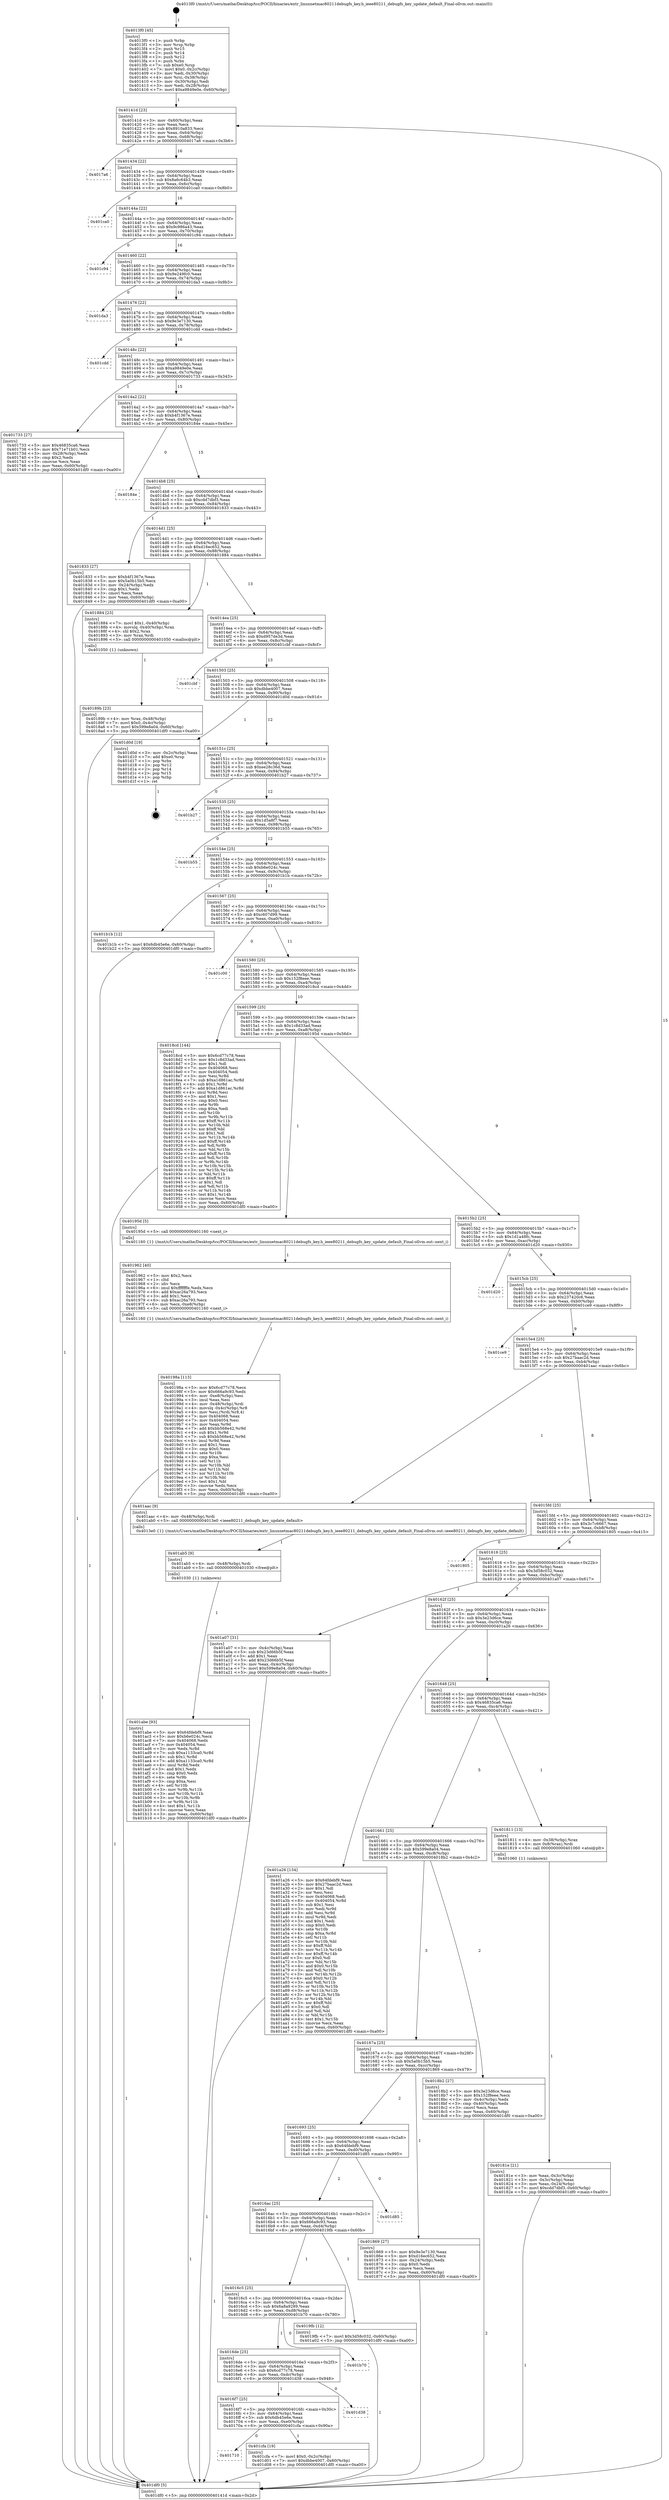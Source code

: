 digraph "0x4013f0" {
  label = "0x4013f0 (/mnt/c/Users/mathe/Desktop/tcc/POCII/binaries/extr_linuxnetmac80211debugfs_key.h_ieee80211_debugfs_key_update_default_Final-ollvm.out::main(0))"
  labelloc = "t"
  node[shape=record]

  Entry [label="",width=0.3,height=0.3,shape=circle,fillcolor=black,style=filled]
  "0x40141d" [label="{
     0x40141d [23]\l
     | [instrs]\l
     &nbsp;&nbsp;0x40141d \<+3\>: mov -0x60(%rbp),%eax\l
     &nbsp;&nbsp;0x401420 \<+2\>: mov %eax,%ecx\l
     &nbsp;&nbsp;0x401422 \<+6\>: sub $0x8910a833,%ecx\l
     &nbsp;&nbsp;0x401428 \<+3\>: mov %eax,-0x64(%rbp)\l
     &nbsp;&nbsp;0x40142b \<+3\>: mov %ecx,-0x68(%rbp)\l
     &nbsp;&nbsp;0x40142e \<+6\>: je 00000000004017a6 \<main+0x3b6\>\l
  }"]
  "0x4017a6" [label="{
     0x4017a6\l
  }", style=dashed]
  "0x401434" [label="{
     0x401434 [22]\l
     | [instrs]\l
     &nbsp;&nbsp;0x401434 \<+5\>: jmp 0000000000401439 \<main+0x49\>\l
     &nbsp;&nbsp;0x401439 \<+3\>: mov -0x64(%rbp),%eax\l
     &nbsp;&nbsp;0x40143c \<+5\>: sub $0x8a6c64b3,%eax\l
     &nbsp;&nbsp;0x401441 \<+3\>: mov %eax,-0x6c(%rbp)\l
     &nbsp;&nbsp;0x401444 \<+6\>: je 0000000000401ca0 \<main+0x8b0\>\l
  }"]
  Exit [label="",width=0.3,height=0.3,shape=circle,fillcolor=black,style=filled,peripheries=2]
  "0x401ca0" [label="{
     0x401ca0\l
  }", style=dashed]
  "0x40144a" [label="{
     0x40144a [22]\l
     | [instrs]\l
     &nbsp;&nbsp;0x40144a \<+5\>: jmp 000000000040144f \<main+0x5f\>\l
     &nbsp;&nbsp;0x40144f \<+3\>: mov -0x64(%rbp),%eax\l
     &nbsp;&nbsp;0x401452 \<+5\>: sub $0x9c986a43,%eax\l
     &nbsp;&nbsp;0x401457 \<+3\>: mov %eax,-0x70(%rbp)\l
     &nbsp;&nbsp;0x40145a \<+6\>: je 0000000000401c94 \<main+0x8a4\>\l
  }"]
  "0x401710" [label="{
     0x401710\l
  }", style=dashed]
  "0x401c94" [label="{
     0x401c94\l
  }", style=dashed]
  "0x401460" [label="{
     0x401460 [22]\l
     | [instrs]\l
     &nbsp;&nbsp;0x401460 \<+5\>: jmp 0000000000401465 \<main+0x75\>\l
     &nbsp;&nbsp;0x401465 \<+3\>: mov -0x64(%rbp),%eax\l
     &nbsp;&nbsp;0x401468 \<+5\>: sub $0x9e249fc0,%eax\l
     &nbsp;&nbsp;0x40146d \<+3\>: mov %eax,-0x74(%rbp)\l
     &nbsp;&nbsp;0x401470 \<+6\>: je 0000000000401da3 \<main+0x9b3\>\l
  }"]
  "0x401cfa" [label="{
     0x401cfa [19]\l
     | [instrs]\l
     &nbsp;&nbsp;0x401cfa \<+7\>: movl $0x0,-0x2c(%rbp)\l
     &nbsp;&nbsp;0x401d01 \<+7\>: movl $0xdbbe4007,-0x60(%rbp)\l
     &nbsp;&nbsp;0x401d08 \<+5\>: jmp 0000000000401df0 \<main+0xa00\>\l
  }"]
  "0x401da3" [label="{
     0x401da3\l
  }", style=dashed]
  "0x401476" [label="{
     0x401476 [22]\l
     | [instrs]\l
     &nbsp;&nbsp;0x401476 \<+5\>: jmp 000000000040147b \<main+0x8b\>\l
     &nbsp;&nbsp;0x40147b \<+3\>: mov -0x64(%rbp),%eax\l
     &nbsp;&nbsp;0x40147e \<+5\>: sub $0x9e3e7130,%eax\l
     &nbsp;&nbsp;0x401483 \<+3\>: mov %eax,-0x78(%rbp)\l
     &nbsp;&nbsp;0x401486 \<+6\>: je 0000000000401cdd \<main+0x8ed\>\l
  }"]
  "0x4016f7" [label="{
     0x4016f7 [25]\l
     | [instrs]\l
     &nbsp;&nbsp;0x4016f7 \<+5\>: jmp 00000000004016fc \<main+0x30c\>\l
     &nbsp;&nbsp;0x4016fc \<+3\>: mov -0x64(%rbp),%eax\l
     &nbsp;&nbsp;0x4016ff \<+5\>: sub $0x6db45e6e,%eax\l
     &nbsp;&nbsp;0x401704 \<+6\>: mov %eax,-0xe0(%rbp)\l
     &nbsp;&nbsp;0x40170a \<+6\>: je 0000000000401cfa \<main+0x90a\>\l
  }"]
  "0x401cdd" [label="{
     0x401cdd\l
  }", style=dashed]
  "0x40148c" [label="{
     0x40148c [22]\l
     | [instrs]\l
     &nbsp;&nbsp;0x40148c \<+5\>: jmp 0000000000401491 \<main+0xa1\>\l
     &nbsp;&nbsp;0x401491 \<+3\>: mov -0x64(%rbp),%eax\l
     &nbsp;&nbsp;0x401494 \<+5\>: sub $0xa9849e0e,%eax\l
     &nbsp;&nbsp;0x401499 \<+3\>: mov %eax,-0x7c(%rbp)\l
     &nbsp;&nbsp;0x40149c \<+6\>: je 0000000000401733 \<main+0x343\>\l
  }"]
  "0x401d38" [label="{
     0x401d38\l
  }", style=dashed]
  "0x401733" [label="{
     0x401733 [27]\l
     | [instrs]\l
     &nbsp;&nbsp;0x401733 \<+5\>: mov $0x46835ca6,%eax\l
     &nbsp;&nbsp;0x401738 \<+5\>: mov $0x71e71b01,%ecx\l
     &nbsp;&nbsp;0x40173d \<+3\>: mov -0x28(%rbp),%edx\l
     &nbsp;&nbsp;0x401740 \<+3\>: cmp $0x2,%edx\l
     &nbsp;&nbsp;0x401743 \<+3\>: cmovne %ecx,%eax\l
     &nbsp;&nbsp;0x401746 \<+3\>: mov %eax,-0x60(%rbp)\l
     &nbsp;&nbsp;0x401749 \<+5\>: jmp 0000000000401df0 \<main+0xa00\>\l
  }"]
  "0x4014a2" [label="{
     0x4014a2 [22]\l
     | [instrs]\l
     &nbsp;&nbsp;0x4014a2 \<+5\>: jmp 00000000004014a7 \<main+0xb7\>\l
     &nbsp;&nbsp;0x4014a7 \<+3\>: mov -0x64(%rbp),%eax\l
     &nbsp;&nbsp;0x4014aa \<+5\>: sub $0xb4f1367e,%eax\l
     &nbsp;&nbsp;0x4014af \<+3\>: mov %eax,-0x80(%rbp)\l
     &nbsp;&nbsp;0x4014b2 \<+6\>: je 000000000040184e \<main+0x45e\>\l
  }"]
  "0x401df0" [label="{
     0x401df0 [5]\l
     | [instrs]\l
     &nbsp;&nbsp;0x401df0 \<+5\>: jmp 000000000040141d \<main+0x2d\>\l
  }"]
  "0x4013f0" [label="{
     0x4013f0 [45]\l
     | [instrs]\l
     &nbsp;&nbsp;0x4013f0 \<+1\>: push %rbp\l
     &nbsp;&nbsp;0x4013f1 \<+3\>: mov %rsp,%rbp\l
     &nbsp;&nbsp;0x4013f4 \<+2\>: push %r15\l
     &nbsp;&nbsp;0x4013f6 \<+2\>: push %r14\l
     &nbsp;&nbsp;0x4013f8 \<+2\>: push %r12\l
     &nbsp;&nbsp;0x4013fa \<+1\>: push %rbx\l
     &nbsp;&nbsp;0x4013fb \<+7\>: sub $0xe0,%rsp\l
     &nbsp;&nbsp;0x401402 \<+7\>: movl $0x0,-0x2c(%rbp)\l
     &nbsp;&nbsp;0x401409 \<+3\>: mov %edi,-0x30(%rbp)\l
     &nbsp;&nbsp;0x40140c \<+4\>: mov %rsi,-0x38(%rbp)\l
     &nbsp;&nbsp;0x401410 \<+3\>: mov -0x30(%rbp),%edi\l
     &nbsp;&nbsp;0x401413 \<+3\>: mov %edi,-0x28(%rbp)\l
     &nbsp;&nbsp;0x401416 \<+7\>: movl $0xa9849e0e,-0x60(%rbp)\l
  }"]
  "0x4016de" [label="{
     0x4016de [25]\l
     | [instrs]\l
     &nbsp;&nbsp;0x4016de \<+5\>: jmp 00000000004016e3 \<main+0x2f3\>\l
     &nbsp;&nbsp;0x4016e3 \<+3\>: mov -0x64(%rbp),%eax\l
     &nbsp;&nbsp;0x4016e6 \<+5\>: sub $0x6cd77c78,%eax\l
     &nbsp;&nbsp;0x4016eb \<+6\>: mov %eax,-0xdc(%rbp)\l
     &nbsp;&nbsp;0x4016f1 \<+6\>: je 0000000000401d38 \<main+0x948\>\l
  }"]
  "0x40184e" [label="{
     0x40184e\l
  }", style=dashed]
  "0x4014b8" [label="{
     0x4014b8 [25]\l
     | [instrs]\l
     &nbsp;&nbsp;0x4014b8 \<+5\>: jmp 00000000004014bd \<main+0xcd\>\l
     &nbsp;&nbsp;0x4014bd \<+3\>: mov -0x64(%rbp),%eax\l
     &nbsp;&nbsp;0x4014c0 \<+5\>: sub $0xcdd7dbf3,%eax\l
     &nbsp;&nbsp;0x4014c5 \<+6\>: mov %eax,-0x84(%rbp)\l
     &nbsp;&nbsp;0x4014cb \<+6\>: je 0000000000401833 \<main+0x443\>\l
  }"]
  "0x401b70" [label="{
     0x401b70\l
  }", style=dashed]
  "0x401833" [label="{
     0x401833 [27]\l
     | [instrs]\l
     &nbsp;&nbsp;0x401833 \<+5\>: mov $0xb4f1367e,%eax\l
     &nbsp;&nbsp;0x401838 \<+5\>: mov $0x5a0b15b5,%ecx\l
     &nbsp;&nbsp;0x40183d \<+3\>: mov -0x24(%rbp),%edx\l
     &nbsp;&nbsp;0x401840 \<+3\>: cmp $0x1,%edx\l
     &nbsp;&nbsp;0x401843 \<+3\>: cmovl %ecx,%eax\l
     &nbsp;&nbsp;0x401846 \<+3\>: mov %eax,-0x60(%rbp)\l
     &nbsp;&nbsp;0x401849 \<+5\>: jmp 0000000000401df0 \<main+0xa00\>\l
  }"]
  "0x4014d1" [label="{
     0x4014d1 [25]\l
     | [instrs]\l
     &nbsp;&nbsp;0x4014d1 \<+5\>: jmp 00000000004014d6 \<main+0xe6\>\l
     &nbsp;&nbsp;0x4014d6 \<+3\>: mov -0x64(%rbp),%eax\l
     &nbsp;&nbsp;0x4014d9 \<+5\>: sub $0xd16ec652,%eax\l
     &nbsp;&nbsp;0x4014de \<+6\>: mov %eax,-0x88(%rbp)\l
     &nbsp;&nbsp;0x4014e4 \<+6\>: je 0000000000401884 \<main+0x494\>\l
  }"]
  "0x401abe" [label="{
     0x401abe [93]\l
     | [instrs]\l
     &nbsp;&nbsp;0x401abe \<+5\>: mov $0x64fdebf9,%eax\l
     &nbsp;&nbsp;0x401ac3 \<+5\>: mov $0xb6e024c,%ecx\l
     &nbsp;&nbsp;0x401ac8 \<+7\>: mov 0x404068,%edx\l
     &nbsp;&nbsp;0x401acf \<+7\>: mov 0x404054,%esi\l
     &nbsp;&nbsp;0x401ad6 \<+3\>: mov %edx,%r8d\l
     &nbsp;&nbsp;0x401ad9 \<+7\>: sub $0xa1133ca0,%r8d\l
     &nbsp;&nbsp;0x401ae0 \<+4\>: sub $0x1,%r8d\l
     &nbsp;&nbsp;0x401ae4 \<+7\>: add $0xa1133ca0,%r8d\l
     &nbsp;&nbsp;0x401aeb \<+4\>: imul %r8d,%edx\l
     &nbsp;&nbsp;0x401aef \<+3\>: and $0x1,%edx\l
     &nbsp;&nbsp;0x401af2 \<+3\>: cmp $0x0,%edx\l
     &nbsp;&nbsp;0x401af5 \<+4\>: sete %r9b\l
     &nbsp;&nbsp;0x401af9 \<+3\>: cmp $0xa,%esi\l
     &nbsp;&nbsp;0x401afc \<+4\>: setl %r10b\l
     &nbsp;&nbsp;0x401b00 \<+3\>: mov %r9b,%r11b\l
     &nbsp;&nbsp;0x401b03 \<+3\>: and %r10b,%r11b\l
     &nbsp;&nbsp;0x401b06 \<+3\>: xor %r10b,%r9b\l
     &nbsp;&nbsp;0x401b09 \<+3\>: or %r9b,%r11b\l
     &nbsp;&nbsp;0x401b0c \<+4\>: test $0x1,%r11b\l
     &nbsp;&nbsp;0x401b10 \<+3\>: cmovne %ecx,%eax\l
     &nbsp;&nbsp;0x401b13 \<+3\>: mov %eax,-0x60(%rbp)\l
     &nbsp;&nbsp;0x401b16 \<+5\>: jmp 0000000000401df0 \<main+0xa00\>\l
  }"]
  "0x401884" [label="{
     0x401884 [23]\l
     | [instrs]\l
     &nbsp;&nbsp;0x401884 \<+7\>: movl $0x1,-0x40(%rbp)\l
     &nbsp;&nbsp;0x40188b \<+4\>: movslq -0x40(%rbp),%rax\l
     &nbsp;&nbsp;0x40188f \<+4\>: shl $0x2,%rax\l
     &nbsp;&nbsp;0x401893 \<+3\>: mov %rax,%rdi\l
     &nbsp;&nbsp;0x401896 \<+5\>: call 0000000000401050 \<malloc@plt\>\l
     | [calls]\l
     &nbsp;&nbsp;0x401050 \{1\} (unknown)\l
  }"]
  "0x4014ea" [label="{
     0x4014ea [25]\l
     | [instrs]\l
     &nbsp;&nbsp;0x4014ea \<+5\>: jmp 00000000004014ef \<main+0xff\>\l
     &nbsp;&nbsp;0x4014ef \<+3\>: mov -0x64(%rbp),%eax\l
     &nbsp;&nbsp;0x4014f2 \<+5\>: sub $0xd957de3d,%eax\l
     &nbsp;&nbsp;0x4014f7 \<+6\>: mov %eax,-0x8c(%rbp)\l
     &nbsp;&nbsp;0x4014fd \<+6\>: je 0000000000401cbf \<main+0x8cf\>\l
  }"]
  "0x401ab5" [label="{
     0x401ab5 [9]\l
     | [instrs]\l
     &nbsp;&nbsp;0x401ab5 \<+4\>: mov -0x48(%rbp),%rdi\l
     &nbsp;&nbsp;0x401ab9 \<+5\>: call 0000000000401030 \<free@plt\>\l
     | [calls]\l
     &nbsp;&nbsp;0x401030 \{1\} (unknown)\l
  }"]
  "0x401cbf" [label="{
     0x401cbf\l
  }", style=dashed]
  "0x401503" [label="{
     0x401503 [25]\l
     | [instrs]\l
     &nbsp;&nbsp;0x401503 \<+5\>: jmp 0000000000401508 \<main+0x118\>\l
     &nbsp;&nbsp;0x401508 \<+3\>: mov -0x64(%rbp),%eax\l
     &nbsp;&nbsp;0x40150b \<+5\>: sub $0xdbbe4007,%eax\l
     &nbsp;&nbsp;0x401510 \<+6\>: mov %eax,-0x90(%rbp)\l
     &nbsp;&nbsp;0x401516 \<+6\>: je 0000000000401d0d \<main+0x91d\>\l
  }"]
  "0x4016c5" [label="{
     0x4016c5 [25]\l
     | [instrs]\l
     &nbsp;&nbsp;0x4016c5 \<+5\>: jmp 00000000004016ca \<main+0x2da\>\l
     &nbsp;&nbsp;0x4016ca \<+3\>: mov -0x64(%rbp),%eax\l
     &nbsp;&nbsp;0x4016cd \<+5\>: sub $0x6a8a9289,%eax\l
     &nbsp;&nbsp;0x4016d2 \<+6\>: mov %eax,-0xd8(%rbp)\l
     &nbsp;&nbsp;0x4016d8 \<+6\>: je 0000000000401b70 \<main+0x780\>\l
  }"]
  "0x401d0d" [label="{
     0x401d0d [19]\l
     | [instrs]\l
     &nbsp;&nbsp;0x401d0d \<+3\>: mov -0x2c(%rbp),%eax\l
     &nbsp;&nbsp;0x401d10 \<+7\>: add $0xe0,%rsp\l
     &nbsp;&nbsp;0x401d17 \<+1\>: pop %rbx\l
     &nbsp;&nbsp;0x401d18 \<+2\>: pop %r12\l
     &nbsp;&nbsp;0x401d1a \<+2\>: pop %r14\l
     &nbsp;&nbsp;0x401d1c \<+2\>: pop %r15\l
     &nbsp;&nbsp;0x401d1e \<+1\>: pop %rbp\l
     &nbsp;&nbsp;0x401d1f \<+1\>: ret\l
  }"]
  "0x40151c" [label="{
     0x40151c [25]\l
     | [instrs]\l
     &nbsp;&nbsp;0x40151c \<+5\>: jmp 0000000000401521 \<main+0x131\>\l
     &nbsp;&nbsp;0x401521 \<+3\>: mov -0x64(%rbp),%eax\l
     &nbsp;&nbsp;0x401524 \<+5\>: sub $0xee28c36d,%eax\l
     &nbsp;&nbsp;0x401529 \<+6\>: mov %eax,-0x94(%rbp)\l
     &nbsp;&nbsp;0x40152f \<+6\>: je 0000000000401b27 \<main+0x737\>\l
  }"]
  "0x4019fb" [label="{
     0x4019fb [12]\l
     | [instrs]\l
     &nbsp;&nbsp;0x4019fb \<+7\>: movl $0x3d58c032,-0x60(%rbp)\l
     &nbsp;&nbsp;0x401a02 \<+5\>: jmp 0000000000401df0 \<main+0xa00\>\l
  }"]
  "0x401b27" [label="{
     0x401b27\l
  }", style=dashed]
  "0x401535" [label="{
     0x401535 [25]\l
     | [instrs]\l
     &nbsp;&nbsp;0x401535 \<+5\>: jmp 000000000040153a \<main+0x14a\>\l
     &nbsp;&nbsp;0x40153a \<+3\>: mov -0x64(%rbp),%eax\l
     &nbsp;&nbsp;0x40153d \<+5\>: sub $0x1d5a8f7,%eax\l
     &nbsp;&nbsp;0x401542 \<+6\>: mov %eax,-0x98(%rbp)\l
     &nbsp;&nbsp;0x401548 \<+6\>: je 0000000000401b55 \<main+0x765\>\l
  }"]
  "0x4016ac" [label="{
     0x4016ac [25]\l
     | [instrs]\l
     &nbsp;&nbsp;0x4016ac \<+5\>: jmp 00000000004016b1 \<main+0x2c1\>\l
     &nbsp;&nbsp;0x4016b1 \<+3\>: mov -0x64(%rbp),%eax\l
     &nbsp;&nbsp;0x4016b4 \<+5\>: sub $0x666a9c93,%eax\l
     &nbsp;&nbsp;0x4016b9 \<+6\>: mov %eax,-0xd4(%rbp)\l
     &nbsp;&nbsp;0x4016bf \<+6\>: je 00000000004019fb \<main+0x60b\>\l
  }"]
  "0x401b55" [label="{
     0x401b55\l
  }", style=dashed]
  "0x40154e" [label="{
     0x40154e [25]\l
     | [instrs]\l
     &nbsp;&nbsp;0x40154e \<+5\>: jmp 0000000000401553 \<main+0x163\>\l
     &nbsp;&nbsp;0x401553 \<+3\>: mov -0x64(%rbp),%eax\l
     &nbsp;&nbsp;0x401556 \<+5\>: sub $0xb6e024c,%eax\l
     &nbsp;&nbsp;0x40155b \<+6\>: mov %eax,-0x9c(%rbp)\l
     &nbsp;&nbsp;0x401561 \<+6\>: je 0000000000401b1b \<main+0x72b\>\l
  }"]
  "0x401d85" [label="{
     0x401d85\l
  }", style=dashed]
  "0x401b1b" [label="{
     0x401b1b [12]\l
     | [instrs]\l
     &nbsp;&nbsp;0x401b1b \<+7\>: movl $0x6db45e6e,-0x60(%rbp)\l
     &nbsp;&nbsp;0x401b22 \<+5\>: jmp 0000000000401df0 \<main+0xa00\>\l
  }"]
  "0x401567" [label="{
     0x401567 [25]\l
     | [instrs]\l
     &nbsp;&nbsp;0x401567 \<+5\>: jmp 000000000040156c \<main+0x17c\>\l
     &nbsp;&nbsp;0x40156c \<+3\>: mov -0x64(%rbp),%eax\l
     &nbsp;&nbsp;0x40156f \<+5\>: sub $0xc607d99,%eax\l
     &nbsp;&nbsp;0x401574 \<+6\>: mov %eax,-0xa0(%rbp)\l
     &nbsp;&nbsp;0x40157a \<+6\>: je 0000000000401c00 \<main+0x810\>\l
  }"]
  "0x40198a" [label="{
     0x40198a [113]\l
     | [instrs]\l
     &nbsp;&nbsp;0x40198a \<+5\>: mov $0x6cd77c78,%ecx\l
     &nbsp;&nbsp;0x40198f \<+5\>: mov $0x666a9c93,%edx\l
     &nbsp;&nbsp;0x401994 \<+6\>: mov -0xe8(%rbp),%esi\l
     &nbsp;&nbsp;0x40199a \<+3\>: imul %eax,%esi\l
     &nbsp;&nbsp;0x40199d \<+4\>: mov -0x48(%rbp),%rdi\l
     &nbsp;&nbsp;0x4019a1 \<+4\>: movslq -0x4c(%rbp),%r8\l
     &nbsp;&nbsp;0x4019a5 \<+4\>: mov %esi,(%rdi,%r8,4)\l
     &nbsp;&nbsp;0x4019a9 \<+7\>: mov 0x404068,%eax\l
     &nbsp;&nbsp;0x4019b0 \<+7\>: mov 0x404054,%esi\l
     &nbsp;&nbsp;0x4019b7 \<+3\>: mov %eax,%r9d\l
     &nbsp;&nbsp;0x4019ba \<+7\>: add $0xbb568e42,%r9d\l
     &nbsp;&nbsp;0x4019c1 \<+4\>: sub $0x1,%r9d\l
     &nbsp;&nbsp;0x4019c5 \<+7\>: sub $0xbb568e42,%r9d\l
     &nbsp;&nbsp;0x4019cc \<+4\>: imul %r9d,%eax\l
     &nbsp;&nbsp;0x4019d0 \<+3\>: and $0x1,%eax\l
     &nbsp;&nbsp;0x4019d3 \<+3\>: cmp $0x0,%eax\l
     &nbsp;&nbsp;0x4019d6 \<+4\>: sete %r10b\l
     &nbsp;&nbsp;0x4019da \<+3\>: cmp $0xa,%esi\l
     &nbsp;&nbsp;0x4019dd \<+4\>: setl %r11b\l
     &nbsp;&nbsp;0x4019e1 \<+3\>: mov %r10b,%bl\l
     &nbsp;&nbsp;0x4019e4 \<+3\>: and %r11b,%bl\l
     &nbsp;&nbsp;0x4019e7 \<+3\>: xor %r11b,%r10b\l
     &nbsp;&nbsp;0x4019ea \<+3\>: or %r10b,%bl\l
     &nbsp;&nbsp;0x4019ed \<+3\>: test $0x1,%bl\l
     &nbsp;&nbsp;0x4019f0 \<+3\>: cmovne %edx,%ecx\l
     &nbsp;&nbsp;0x4019f3 \<+3\>: mov %ecx,-0x60(%rbp)\l
     &nbsp;&nbsp;0x4019f6 \<+5\>: jmp 0000000000401df0 \<main+0xa00\>\l
  }"]
  "0x401c00" [label="{
     0x401c00\l
  }", style=dashed]
  "0x401580" [label="{
     0x401580 [25]\l
     | [instrs]\l
     &nbsp;&nbsp;0x401580 \<+5\>: jmp 0000000000401585 \<main+0x195\>\l
     &nbsp;&nbsp;0x401585 \<+3\>: mov -0x64(%rbp),%eax\l
     &nbsp;&nbsp;0x401588 \<+5\>: sub $0x152f8eee,%eax\l
     &nbsp;&nbsp;0x40158d \<+6\>: mov %eax,-0xa4(%rbp)\l
     &nbsp;&nbsp;0x401593 \<+6\>: je 00000000004018cd \<main+0x4dd\>\l
  }"]
  "0x401962" [label="{
     0x401962 [40]\l
     | [instrs]\l
     &nbsp;&nbsp;0x401962 \<+5\>: mov $0x2,%ecx\l
     &nbsp;&nbsp;0x401967 \<+1\>: cltd\l
     &nbsp;&nbsp;0x401968 \<+2\>: idiv %ecx\l
     &nbsp;&nbsp;0x40196a \<+6\>: imul $0xfffffffe,%edx,%ecx\l
     &nbsp;&nbsp;0x401970 \<+6\>: add $0xac26a793,%ecx\l
     &nbsp;&nbsp;0x401976 \<+3\>: add $0x1,%ecx\l
     &nbsp;&nbsp;0x401979 \<+6\>: sub $0xac26a793,%ecx\l
     &nbsp;&nbsp;0x40197f \<+6\>: mov %ecx,-0xe8(%rbp)\l
     &nbsp;&nbsp;0x401985 \<+5\>: call 0000000000401160 \<next_i\>\l
     | [calls]\l
     &nbsp;&nbsp;0x401160 \{1\} (/mnt/c/Users/mathe/Desktop/tcc/POCII/binaries/extr_linuxnetmac80211debugfs_key.h_ieee80211_debugfs_key_update_default_Final-ollvm.out::next_i)\l
  }"]
  "0x4018cd" [label="{
     0x4018cd [144]\l
     | [instrs]\l
     &nbsp;&nbsp;0x4018cd \<+5\>: mov $0x6cd77c78,%eax\l
     &nbsp;&nbsp;0x4018d2 \<+5\>: mov $0x1c8d33ad,%ecx\l
     &nbsp;&nbsp;0x4018d7 \<+2\>: mov $0x1,%dl\l
     &nbsp;&nbsp;0x4018d9 \<+7\>: mov 0x404068,%esi\l
     &nbsp;&nbsp;0x4018e0 \<+7\>: mov 0x404054,%edi\l
     &nbsp;&nbsp;0x4018e7 \<+3\>: mov %esi,%r8d\l
     &nbsp;&nbsp;0x4018ea \<+7\>: sub $0xa1d861ac,%r8d\l
     &nbsp;&nbsp;0x4018f1 \<+4\>: sub $0x1,%r8d\l
     &nbsp;&nbsp;0x4018f5 \<+7\>: add $0xa1d861ac,%r8d\l
     &nbsp;&nbsp;0x4018fc \<+4\>: imul %r8d,%esi\l
     &nbsp;&nbsp;0x401900 \<+3\>: and $0x1,%esi\l
     &nbsp;&nbsp;0x401903 \<+3\>: cmp $0x0,%esi\l
     &nbsp;&nbsp;0x401906 \<+4\>: sete %r9b\l
     &nbsp;&nbsp;0x40190a \<+3\>: cmp $0xa,%edi\l
     &nbsp;&nbsp;0x40190d \<+4\>: setl %r10b\l
     &nbsp;&nbsp;0x401911 \<+3\>: mov %r9b,%r11b\l
     &nbsp;&nbsp;0x401914 \<+4\>: xor $0xff,%r11b\l
     &nbsp;&nbsp;0x401918 \<+3\>: mov %r10b,%bl\l
     &nbsp;&nbsp;0x40191b \<+3\>: xor $0xff,%bl\l
     &nbsp;&nbsp;0x40191e \<+3\>: xor $0x1,%dl\l
     &nbsp;&nbsp;0x401921 \<+3\>: mov %r11b,%r14b\l
     &nbsp;&nbsp;0x401924 \<+4\>: and $0xff,%r14b\l
     &nbsp;&nbsp;0x401928 \<+3\>: and %dl,%r9b\l
     &nbsp;&nbsp;0x40192b \<+3\>: mov %bl,%r15b\l
     &nbsp;&nbsp;0x40192e \<+4\>: and $0xff,%r15b\l
     &nbsp;&nbsp;0x401932 \<+3\>: and %dl,%r10b\l
     &nbsp;&nbsp;0x401935 \<+3\>: or %r9b,%r14b\l
     &nbsp;&nbsp;0x401938 \<+3\>: or %r10b,%r15b\l
     &nbsp;&nbsp;0x40193b \<+3\>: xor %r15b,%r14b\l
     &nbsp;&nbsp;0x40193e \<+3\>: or %bl,%r11b\l
     &nbsp;&nbsp;0x401941 \<+4\>: xor $0xff,%r11b\l
     &nbsp;&nbsp;0x401945 \<+3\>: or $0x1,%dl\l
     &nbsp;&nbsp;0x401948 \<+3\>: and %dl,%r11b\l
     &nbsp;&nbsp;0x40194b \<+3\>: or %r11b,%r14b\l
     &nbsp;&nbsp;0x40194e \<+4\>: test $0x1,%r14b\l
     &nbsp;&nbsp;0x401952 \<+3\>: cmovne %ecx,%eax\l
     &nbsp;&nbsp;0x401955 \<+3\>: mov %eax,-0x60(%rbp)\l
     &nbsp;&nbsp;0x401958 \<+5\>: jmp 0000000000401df0 \<main+0xa00\>\l
  }"]
  "0x401599" [label="{
     0x401599 [25]\l
     | [instrs]\l
     &nbsp;&nbsp;0x401599 \<+5\>: jmp 000000000040159e \<main+0x1ae\>\l
     &nbsp;&nbsp;0x40159e \<+3\>: mov -0x64(%rbp),%eax\l
     &nbsp;&nbsp;0x4015a1 \<+5\>: sub $0x1c8d33ad,%eax\l
     &nbsp;&nbsp;0x4015a6 \<+6\>: mov %eax,-0xa8(%rbp)\l
     &nbsp;&nbsp;0x4015ac \<+6\>: je 000000000040195d \<main+0x56d\>\l
  }"]
  "0x40189b" [label="{
     0x40189b [23]\l
     | [instrs]\l
     &nbsp;&nbsp;0x40189b \<+4\>: mov %rax,-0x48(%rbp)\l
     &nbsp;&nbsp;0x40189f \<+7\>: movl $0x0,-0x4c(%rbp)\l
     &nbsp;&nbsp;0x4018a6 \<+7\>: movl $0x599e8a04,-0x60(%rbp)\l
     &nbsp;&nbsp;0x4018ad \<+5\>: jmp 0000000000401df0 \<main+0xa00\>\l
  }"]
  "0x40195d" [label="{
     0x40195d [5]\l
     | [instrs]\l
     &nbsp;&nbsp;0x40195d \<+5\>: call 0000000000401160 \<next_i\>\l
     | [calls]\l
     &nbsp;&nbsp;0x401160 \{1\} (/mnt/c/Users/mathe/Desktop/tcc/POCII/binaries/extr_linuxnetmac80211debugfs_key.h_ieee80211_debugfs_key_update_default_Final-ollvm.out::next_i)\l
  }"]
  "0x4015b2" [label="{
     0x4015b2 [25]\l
     | [instrs]\l
     &nbsp;&nbsp;0x4015b2 \<+5\>: jmp 00000000004015b7 \<main+0x1c7\>\l
     &nbsp;&nbsp;0x4015b7 \<+3\>: mov -0x64(%rbp),%eax\l
     &nbsp;&nbsp;0x4015ba \<+5\>: sub $0x1d1a48fc,%eax\l
     &nbsp;&nbsp;0x4015bf \<+6\>: mov %eax,-0xac(%rbp)\l
     &nbsp;&nbsp;0x4015c5 \<+6\>: je 0000000000401d20 \<main+0x930\>\l
  }"]
  "0x401693" [label="{
     0x401693 [25]\l
     | [instrs]\l
     &nbsp;&nbsp;0x401693 \<+5\>: jmp 0000000000401698 \<main+0x2a8\>\l
     &nbsp;&nbsp;0x401698 \<+3\>: mov -0x64(%rbp),%eax\l
     &nbsp;&nbsp;0x40169b \<+5\>: sub $0x64fdebf9,%eax\l
     &nbsp;&nbsp;0x4016a0 \<+6\>: mov %eax,-0xd0(%rbp)\l
     &nbsp;&nbsp;0x4016a6 \<+6\>: je 0000000000401d85 \<main+0x995\>\l
  }"]
  "0x401d20" [label="{
     0x401d20\l
  }", style=dashed]
  "0x4015cb" [label="{
     0x4015cb [25]\l
     | [instrs]\l
     &nbsp;&nbsp;0x4015cb \<+5\>: jmp 00000000004015d0 \<main+0x1e0\>\l
     &nbsp;&nbsp;0x4015d0 \<+3\>: mov -0x64(%rbp),%eax\l
     &nbsp;&nbsp;0x4015d3 \<+5\>: sub $0x237420c6,%eax\l
     &nbsp;&nbsp;0x4015d8 \<+6\>: mov %eax,-0xb0(%rbp)\l
     &nbsp;&nbsp;0x4015de \<+6\>: je 0000000000401ce9 \<main+0x8f9\>\l
  }"]
  "0x401869" [label="{
     0x401869 [27]\l
     | [instrs]\l
     &nbsp;&nbsp;0x401869 \<+5\>: mov $0x9e3e7130,%eax\l
     &nbsp;&nbsp;0x40186e \<+5\>: mov $0xd16ec652,%ecx\l
     &nbsp;&nbsp;0x401873 \<+3\>: mov -0x24(%rbp),%edx\l
     &nbsp;&nbsp;0x401876 \<+3\>: cmp $0x0,%edx\l
     &nbsp;&nbsp;0x401879 \<+3\>: cmove %ecx,%eax\l
     &nbsp;&nbsp;0x40187c \<+3\>: mov %eax,-0x60(%rbp)\l
     &nbsp;&nbsp;0x40187f \<+5\>: jmp 0000000000401df0 \<main+0xa00\>\l
  }"]
  "0x401ce9" [label="{
     0x401ce9\l
  }", style=dashed]
  "0x4015e4" [label="{
     0x4015e4 [25]\l
     | [instrs]\l
     &nbsp;&nbsp;0x4015e4 \<+5\>: jmp 00000000004015e9 \<main+0x1f9\>\l
     &nbsp;&nbsp;0x4015e9 \<+3\>: mov -0x64(%rbp),%eax\l
     &nbsp;&nbsp;0x4015ec \<+5\>: sub $0x27baac2d,%eax\l
     &nbsp;&nbsp;0x4015f1 \<+6\>: mov %eax,-0xb4(%rbp)\l
     &nbsp;&nbsp;0x4015f7 \<+6\>: je 0000000000401aac \<main+0x6bc\>\l
  }"]
  "0x40167a" [label="{
     0x40167a [25]\l
     | [instrs]\l
     &nbsp;&nbsp;0x40167a \<+5\>: jmp 000000000040167f \<main+0x28f\>\l
     &nbsp;&nbsp;0x40167f \<+3\>: mov -0x64(%rbp),%eax\l
     &nbsp;&nbsp;0x401682 \<+5\>: sub $0x5a0b15b5,%eax\l
     &nbsp;&nbsp;0x401687 \<+6\>: mov %eax,-0xcc(%rbp)\l
     &nbsp;&nbsp;0x40168d \<+6\>: je 0000000000401869 \<main+0x479\>\l
  }"]
  "0x401aac" [label="{
     0x401aac [9]\l
     | [instrs]\l
     &nbsp;&nbsp;0x401aac \<+4\>: mov -0x48(%rbp),%rdi\l
     &nbsp;&nbsp;0x401ab0 \<+5\>: call 00000000004013e0 \<ieee80211_debugfs_key_update_default\>\l
     | [calls]\l
     &nbsp;&nbsp;0x4013e0 \{1\} (/mnt/c/Users/mathe/Desktop/tcc/POCII/binaries/extr_linuxnetmac80211debugfs_key.h_ieee80211_debugfs_key_update_default_Final-ollvm.out::ieee80211_debugfs_key_update_default)\l
  }"]
  "0x4015fd" [label="{
     0x4015fd [25]\l
     | [instrs]\l
     &nbsp;&nbsp;0x4015fd \<+5\>: jmp 0000000000401602 \<main+0x212\>\l
     &nbsp;&nbsp;0x401602 \<+3\>: mov -0x64(%rbp),%eax\l
     &nbsp;&nbsp;0x401605 \<+5\>: sub $0x3c7c6667,%eax\l
     &nbsp;&nbsp;0x40160a \<+6\>: mov %eax,-0xb8(%rbp)\l
     &nbsp;&nbsp;0x401610 \<+6\>: je 0000000000401805 \<main+0x415\>\l
  }"]
  "0x4018b2" [label="{
     0x4018b2 [27]\l
     | [instrs]\l
     &nbsp;&nbsp;0x4018b2 \<+5\>: mov $0x3e23d6ce,%eax\l
     &nbsp;&nbsp;0x4018b7 \<+5\>: mov $0x152f8eee,%ecx\l
     &nbsp;&nbsp;0x4018bc \<+3\>: mov -0x4c(%rbp),%edx\l
     &nbsp;&nbsp;0x4018bf \<+3\>: cmp -0x40(%rbp),%edx\l
     &nbsp;&nbsp;0x4018c2 \<+3\>: cmovl %ecx,%eax\l
     &nbsp;&nbsp;0x4018c5 \<+3\>: mov %eax,-0x60(%rbp)\l
     &nbsp;&nbsp;0x4018c8 \<+5\>: jmp 0000000000401df0 \<main+0xa00\>\l
  }"]
  "0x401805" [label="{
     0x401805\l
  }", style=dashed]
  "0x401616" [label="{
     0x401616 [25]\l
     | [instrs]\l
     &nbsp;&nbsp;0x401616 \<+5\>: jmp 000000000040161b \<main+0x22b\>\l
     &nbsp;&nbsp;0x40161b \<+3\>: mov -0x64(%rbp),%eax\l
     &nbsp;&nbsp;0x40161e \<+5\>: sub $0x3d58c032,%eax\l
     &nbsp;&nbsp;0x401623 \<+6\>: mov %eax,-0xbc(%rbp)\l
     &nbsp;&nbsp;0x401629 \<+6\>: je 0000000000401a07 \<main+0x617\>\l
  }"]
  "0x40181e" [label="{
     0x40181e [21]\l
     | [instrs]\l
     &nbsp;&nbsp;0x40181e \<+3\>: mov %eax,-0x3c(%rbp)\l
     &nbsp;&nbsp;0x401821 \<+3\>: mov -0x3c(%rbp),%eax\l
     &nbsp;&nbsp;0x401824 \<+3\>: mov %eax,-0x24(%rbp)\l
     &nbsp;&nbsp;0x401827 \<+7\>: movl $0xcdd7dbf3,-0x60(%rbp)\l
     &nbsp;&nbsp;0x40182e \<+5\>: jmp 0000000000401df0 \<main+0xa00\>\l
  }"]
  "0x401a07" [label="{
     0x401a07 [31]\l
     | [instrs]\l
     &nbsp;&nbsp;0x401a07 \<+3\>: mov -0x4c(%rbp),%eax\l
     &nbsp;&nbsp;0x401a0a \<+5\>: sub $0x23d66b5f,%eax\l
     &nbsp;&nbsp;0x401a0f \<+3\>: add $0x1,%eax\l
     &nbsp;&nbsp;0x401a12 \<+5\>: add $0x23d66b5f,%eax\l
     &nbsp;&nbsp;0x401a17 \<+3\>: mov %eax,-0x4c(%rbp)\l
     &nbsp;&nbsp;0x401a1a \<+7\>: movl $0x599e8a04,-0x60(%rbp)\l
     &nbsp;&nbsp;0x401a21 \<+5\>: jmp 0000000000401df0 \<main+0xa00\>\l
  }"]
  "0x40162f" [label="{
     0x40162f [25]\l
     | [instrs]\l
     &nbsp;&nbsp;0x40162f \<+5\>: jmp 0000000000401634 \<main+0x244\>\l
     &nbsp;&nbsp;0x401634 \<+3\>: mov -0x64(%rbp),%eax\l
     &nbsp;&nbsp;0x401637 \<+5\>: sub $0x3e23d6ce,%eax\l
     &nbsp;&nbsp;0x40163c \<+6\>: mov %eax,-0xc0(%rbp)\l
     &nbsp;&nbsp;0x401642 \<+6\>: je 0000000000401a26 \<main+0x636\>\l
  }"]
  "0x401661" [label="{
     0x401661 [25]\l
     | [instrs]\l
     &nbsp;&nbsp;0x401661 \<+5\>: jmp 0000000000401666 \<main+0x276\>\l
     &nbsp;&nbsp;0x401666 \<+3\>: mov -0x64(%rbp),%eax\l
     &nbsp;&nbsp;0x401669 \<+5\>: sub $0x599e8a04,%eax\l
     &nbsp;&nbsp;0x40166e \<+6\>: mov %eax,-0xc8(%rbp)\l
     &nbsp;&nbsp;0x401674 \<+6\>: je 00000000004018b2 \<main+0x4c2\>\l
  }"]
  "0x401a26" [label="{
     0x401a26 [134]\l
     | [instrs]\l
     &nbsp;&nbsp;0x401a26 \<+5\>: mov $0x64fdebf9,%eax\l
     &nbsp;&nbsp;0x401a2b \<+5\>: mov $0x27baac2d,%ecx\l
     &nbsp;&nbsp;0x401a30 \<+2\>: mov $0x1,%dl\l
     &nbsp;&nbsp;0x401a32 \<+2\>: xor %esi,%esi\l
     &nbsp;&nbsp;0x401a34 \<+7\>: mov 0x404068,%edi\l
     &nbsp;&nbsp;0x401a3b \<+8\>: mov 0x404054,%r8d\l
     &nbsp;&nbsp;0x401a43 \<+3\>: sub $0x1,%esi\l
     &nbsp;&nbsp;0x401a46 \<+3\>: mov %edi,%r9d\l
     &nbsp;&nbsp;0x401a49 \<+3\>: add %esi,%r9d\l
     &nbsp;&nbsp;0x401a4c \<+4\>: imul %r9d,%edi\l
     &nbsp;&nbsp;0x401a50 \<+3\>: and $0x1,%edi\l
     &nbsp;&nbsp;0x401a53 \<+3\>: cmp $0x0,%edi\l
     &nbsp;&nbsp;0x401a56 \<+4\>: sete %r10b\l
     &nbsp;&nbsp;0x401a5a \<+4\>: cmp $0xa,%r8d\l
     &nbsp;&nbsp;0x401a5e \<+4\>: setl %r11b\l
     &nbsp;&nbsp;0x401a62 \<+3\>: mov %r10b,%bl\l
     &nbsp;&nbsp;0x401a65 \<+3\>: xor $0xff,%bl\l
     &nbsp;&nbsp;0x401a68 \<+3\>: mov %r11b,%r14b\l
     &nbsp;&nbsp;0x401a6b \<+4\>: xor $0xff,%r14b\l
     &nbsp;&nbsp;0x401a6f \<+3\>: xor $0x0,%dl\l
     &nbsp;&nbsp;0x401a72 \<+3\>: mov %bl,%r15b\l
     &nbsp;&nbsp;0x401a75 \<+4\>: and $0x0,%r15b\l
     &nbsp;&nbsp;0x401a79 \<+3\>: and %dl,%r10b\l
     &nbsp;&nbsp;0x401a7c \<+3\>: mov %r14b,%r12b\l
     &nbsp;&nbsp;0x401a7f \<+4\>: and $0x0,%r12b\l
     &nbsp;&nbsp;0x401a83 \<+3\>: and %dl,%r11b\l
     &nbsp;&nbsp;0x401a86 \<+3\>: or %r10b,%r15b\l
     &nbsp;&nbsp;0x401a89 \<+3\>: or %r11b,%r12b\l
     &nbsp;&nbsp;0x401a8c \<+3\>: xor %r12b,%r15b\l
     &nbsp;&nbsp;0x401a8f \<+3\>: or %r14b,%bl\l
     &nbsp;&nbsp;0x401a92 \<+3\>: xor $0xff,%bl\l
     &nbsp;&nbsp;0x401a95 \<+3\>: or $0x0,%dl\l
     &nbsp;&nbsp;0x401a98 \<+2\>: and %dl,%bl\l
     &nbsp;&nbsp;0x401a9a \<+3\>: or %bl,%r15b\l
     &nbsp;&nbsp;0x401a9d \<+4\>: test $0x1,%r15b\l
     &nbsp;&nbsp;0x401aa1 \<+3\>: cmovne %ecx,%eax\l
     &nbsp;&nbsp;0x401aa4 \<+3\>: mov %eax,-0x60(%rbp)\l
     &nbsp;&nbsp;0x401aa7 \<+5\>: jmp 0000000000401df0 \<main+0xa00\>\l
  }"]
  "0x401648" [label="{
     0x401648 [25]\l
     | [instrs]\l
     &nbsp;&nbsp;0x401648 \<+5\>: jmp 000000000040164d \<main+0x25d\>\l
     &nbsp;&nbsp;0x40164d \<+3\>: mov -0x64(%rbp),%eax\l
     &nbsp;&nbsp;0x401650 \<+5\>: sub $0x46835ca6,%eax\l
     &nbsp;&nbsp;0x401655 \<+6\>: mov %eax,-0xc4(%rbp)\l
     &nbsp;&nbsp;0x40165b \<+6\>: je 0000000000401811 \<main+0x421\>\l
  }"]
  "0x401811" [label="{
     0x401811 [13]\l
     | [instrs]\l
     &nbsp;&nbsp;0x401811 \<+4\>: mov -0x38(%rbp),%rax\l
     &nbsp;&nbsp;0x401815 \<+4\>: mov 0x8(%rax),%rdi\l
     &nbsp;&nbsp;0x401819 \<+5\>: call 0000000000401060 \<atoi@plt\>\l
     | [calls]\l
     &nbsp;&nbsp;0x401060 \{1\} (unknown)\l
  }"]
  Entry -> "0x4013f0" [label=" 1"]
  "0x40141d" -> "0x4017a6" [label=" 0"]
  "0x40141d" -> "0x401434" [label=" 16"]
  "0x401d0d" -> Exit [label=" 1"]
  "0x401434" -> "0x401ca0" [label=" 0"]
  "0x401434" -> "0x40144a" [label=" 16"]
  "0x401cfa" -> "0x401df0" [label=" 1"]
  "0x40144a" -> "0x401c94" [label=" 0"]
  "0x40144a" -> "0x401460" [label=" 16"]
  "0x4016f7" -> "0x401710" [label=" 0"]
  "0x401460" -> "0x401da3" [label=" 0"]
  "0x401460" -> "0x401476" [label=" 16"]
  "0x4016f7" -> "0x401cfa" [label=" 1"]
  "0x401476" -> "0x401cdd" [label=" 0"]
  "0x401476" -> "0x40148c" [label=" 16"]
  "0x4016de" -> "0x4016f7" [label=" 1"]
  "0x40148c" -> "0x401733" [label=" 1"]
  "0x40148c" -> "0x4014a2" [label=" 15"]
  "0x401733" -> "0x401df0" [label=" 1"]
  "0x4013f0" -> "0x40141d" [label=" 1"]
  "0x401df0" -> "0x40141d" [label=" 15"]
  "0x4016de" -> "0x401d38" [label=" 0"]
  "0x4014a2" -> "0x40184e" [label=" 0"]
  "0x4014a2" -> "0x4014b8" [label=" 15"]
  "0x4016c5" -> "0x4016de" [label=" 1"]
  "0x4014b8" -> "0x401833" [label=" 1"]
  "0x4014b8" -> "0x4014d1" [label=" 14"]
  "0x4016c5" -> "0x401b70" [label=" 0"]
  "0x4014d1" -> "0x401884" [label=" 1"]
  "0x4014d1" -> "0x4014ea" [label=" 13"]
  "0x401b1b" -> "0x401df0" [label=" 1"]
  "0x4014ea" -> "0x401cbf" [label=" 0"]
  "0x4014ea" -> "0x401503" [label=" 13"]
  "0x401abe" -> "0x401df0" [label=" 1"]
  "0x401503" -> "0x401d0d" [label=" 1"]
  "0x401503" -> "0x40151c" [label=" 12"]
  "0x401ab5" -> "0x401abe" [label=" 1"]
  "0x40151c" -> "0x401b27" [label=" 0"]
  "0x40151c" -> "0x401535" [label=" 12"]
  "0x401aac" -> "0x401ab5" [label=" 1"]
  "0x401535" -> "0x401b55" [label=" 0"]
  "0x401535" -> "0x40154e" [label=" 12"]
  "0x401a07" -> "0x401df0" [label=" 1"]
  "0x40154e" -> "0x401b1b" [label=" 1"]
  "0x40154e" -> "0x401567" [label=" 11"]
  "0x4019fb" -> "0x401df0" [label=" 1"]
  "0x401567" -> "0x401c00" [label=" 0"]
  "0x401567" -> "0x401580" [label=" 11"]
  "0x4016ac" -> "0x4019fb" [label=" 1"]
  "0x401580" -> "0x4018cd" [label=" 1"]
  "0x401580" -> "0x401599" [label=" 10"]
  "0x401a26" -> "0x401df0" [label=" 1"]
  "0x401599" -> "0x40195d" [label=" 1"]
  "0x401599" -> "0x4015b2" [label=" 9"]
  "0x401693" -> "0x4016ac" [label=" 2"]
  "0x4015b2" -> "0x401d20" [label=" 0"]
  "0x4015b2" -> "0x4015cb" [label=" 9"]
  "0x401693" -> "0x401d85" [label=" 0"]
  "0x4015cb" -> "0x401ce9" [label=" 0"]
  "0x4015cb" -> "0x4015e4" [label=" 9"]
  "0x4016ac" -> "0x4016c5" [label=" 1"]
  "0x4015e4" -> "0x401aac" [label=" 1"]
  "0x4015e4" -> "0x4015fd" [label=" 8"]
  "0x401962" -> "0x40198a" [label=" 1"]
  "0x4015fd" -> "0x401805" [label=" 0"]
  "0x4015fd" -> "0x401616" [label=" 8"]
  "0x40195d" -> "0x401962" [label=" 1"]
  "0x401616" -> "0x401a07" [label=" 1"]
  "0x401616" -> "0x40162f" [label=" 7"]
  "0x4018b2" -> "0x401df0" [label=" 2"]
  "0x40162f" -> "0x401a26" [label=" 1"]
  "0x40162f" -> "0x401648" [label=" 6"]
  "0x40189b" -> "0x401df0" [label=" 1"]
  "0x401648" -> "0x401811" [label=" 1"]
  "0x401648" -> "0x401661" [label=" 5"]
  "0x401811" -> "0x40181e" [label=" 1"]
  "0x40181e" -> "0x401df0" [label=" 1"]
  "0x401833" -> "0x401df0" [label=" 1"]
  "0x4018cd" -> "0x401df0" [label=" 1"]
  "0x401661" -> "0x4018b2" [label=" 2"]
  "0x401661" -> "0x40167a" [label=" 3"]
  "0x40198a" -> "0x401df0" [label=" 1"]
  "0x40167a" -> "0x401869" [label=" 1"]
  "0x40167a" -> "0x401693" [label=" 2"]
  "0x401869" -> "0x401df0" [label=" 1"]
  "0x401884" -> "0x40189b" [label=" 1"]
}
